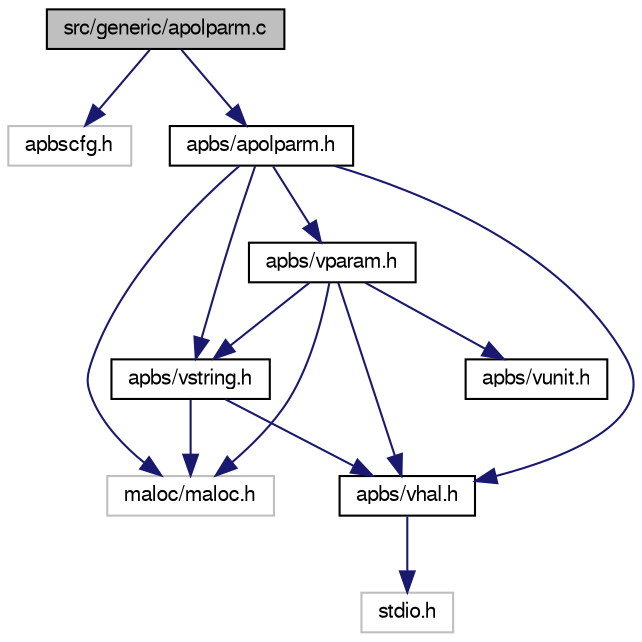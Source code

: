 digraph "src/generic/apolparm.c"
{
  edge [fontname="FreeSans",fontsize="10",labelfontname="FreeSans",labelfontsize="10"];
  node [fontname="FreeSans",fontsize="10",shape=record];
  Node1 [label="src/generic/apolparm.c",height=0.2,width=0.4,color="black", fillcolor="grey75", style="filled" fontcolor="black"];
  Node1 -> Node2 [color="midnightblue",fontsize="10",style="solid",fontname="FreeSans"];
  Node2 [label="apbscfg.h",height=0.2,width=0.4,color="grey75", fillcolor="white", style="filled"];
  Node1 -> Node3 [color="midnightblue",fontsize="10",style="solid",fontname="FreeSans"];
  Node3 [label="apbs/apolparm.h",height=0.2,width=0.4,color="black", fillcolor="white", style="filled",URL="$apolparm_8h_source.html"];
  Node3 -> Node4 [color="midnightblue",fontsize="10",style="solid",fontname="FreeSans"];
  Node4 [label="maloc/maloc.h",height=0.2,width=0.4,color="grey75", fillcolor="white", style="filled"];
  Node3 -> Node5 [color="midnightblue",fontsize="10",style="solid",fontname="FreeSans"];
  Node5 [label="apbs/vhal.h",height=0.2,width=0.4,color="black", fillcolor="white", style="filled",URL="$vhal_8h.html",tooltip="Contains generic macro definitions for APBS."];
  Node5 -> Node6 [color="midnightblue",fontsize="10",style="solid",fontname="FreeSans"];
  Node6 [label="stdio.h",height=0.2,width=0.4,color="grey75", fillcolor="white", style="filled"];
  Node3 -> Node7 [color="midnightblue",fontsize="10",style="solid",fontname="FreeSans"];
  Node7 [label="apbs/vstring.h",height=0.2,width=0.4,color="black", fillcolor="white", style="filled",URL="$vstring_8h.html",tooltip="Contains declarations for class Vstring."];
  Node7 -> Node4 [color="midnightblue",fontsize="10",style="solid",fontname="FreeSans"];
  Node7 -> Node5 [color="midnightblue",fontsize="10",style="solid",fontname="FreeSans"];
  Node3 -> Node8 [color="midnightblue",fontsize="10",style="solid",fontname="FreeSans"];
  Node8 [label="apbs/vparam.h",height=0.2,width=0.4,color="black", fillcolor="white", style="filled",URL="$vparam_8h.html",tooltip="Contains declarations for class Vparam."];
  Node8 -> Node4 [color="midnightblue",fontsize="10",style="solid",fontname="FreeSans"];
  Node8 -> Node5 [color="midnightblue",fontsize="10",style="solid",fontname="FreeSans"];
  Node8 -> Node9 [color="midnightblue",fontsize="10",style="solid",fontname="FreeSans"];
  Node9 [label="apbs/vunit.h",height=0.2,width=0.4,color="black", fillcolor="white", style="filled",URL="$vunit_8h.html",tooltip="Contains a collection of useful constants and conversion factors."];
  Node8 -> Node7 [color="midnightblue",fontsize="10",style="solid",fontname="FreeSans"];
}
